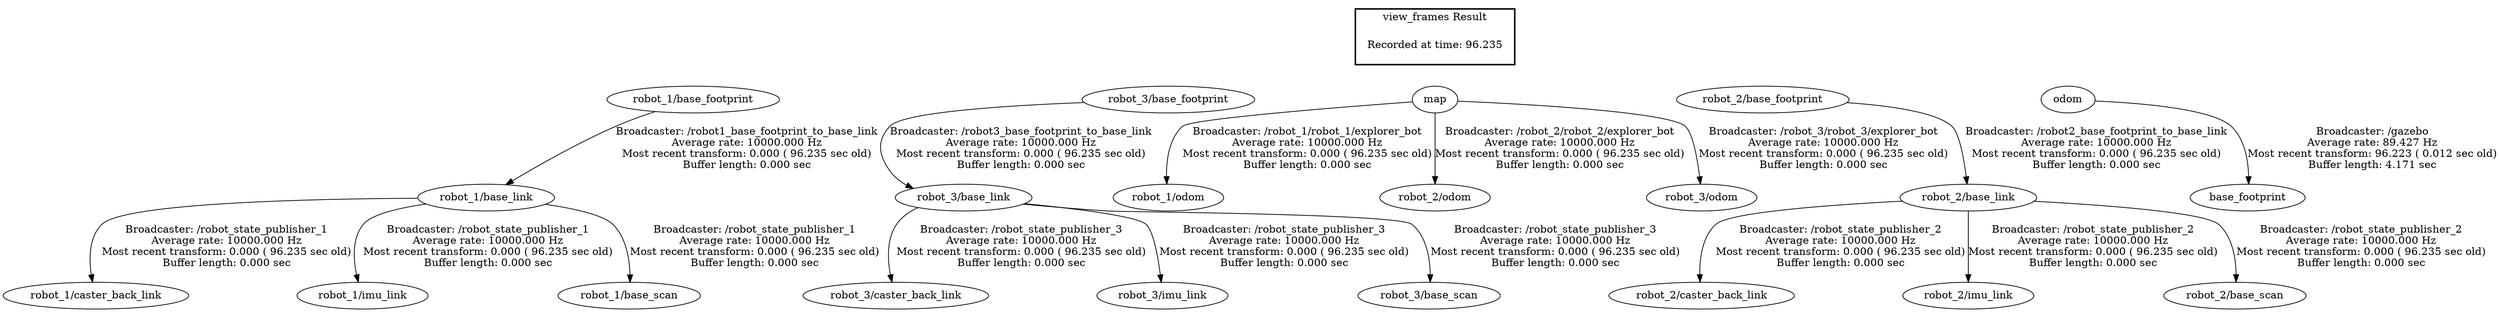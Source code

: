 digraph G {
"robot_1/base_footprint" -> "robot_1/base_link"[label="Broadcaster: /robot1_base_footprint_to_base_link\nAverage rate: 10000.000 Hz\nMost recent transform: 0.000 ( 96.235 sec old)\nBuffer length: 0.000 sec\n"];
"robot_1/base_link" -> "robot_1/caster_back_link"[label="Broadcaster: /robot_state_publisher_1\nAverage rate: 10000.000 Hz\nMost recent transform: 0.000 ( 96.235 sec old)\nBuffer length: 0.000 sec\n"];
"robot_1/base_link" -> "robot_1/imu_link"[label="Broadcaster: /robot_state_publisher_1\nAverage rate: 10000.000 Hz\nMost recent transform: 0.000 ( 96.235 sec old)\nBuffer length: 0.000 sec\n"];
"robot_1/base_link" -> "robot_1/base_scan"[label="Broadcaster: /robot_state_publisher_1\nAverage rate: 10000.000 Hz\nMost recent transform: 0.000 ( 96.235 sec old)\nBuffer length: 0.000 sec\n"];
"robot_3/base_footprint" -> "robot_3/base_link"[label="Broadcaster: /robot3_base_footprint_to_base_link\nAverage rate: 10000.000 Hz\nMost recent transform: 0.000 ( 96.235 sec old)\nBuffer length: 0.000 sec\n"];
"robot_3/base_link" -> "robot_3/caster_back_link"[label="Broadcaster: /robot_state_publisher_3\nAverage rate: 10000.000 Hz\nMost recent transform: 0.000 ( 96.235 sec old)\nBuffer length: 0.000 sec\n"];
"robot_3/base_link" -> "robot_3/imu_link"[label="Broadcaster: /robot_state_publisher_3\nAverage rate: 10000.000 Hz\nMost recent transform: 0.000 ( 96.235 sec old)\nBuffer length: 0.000 sec\n"];
"robot_3/base_link" -> "robot_3/base_scan"[label="Broadcaster: /robot_state_publisher_3\nAverage rate: 10000.000 Hz\nMost recent transform: 0.000 ( 96.235 sec old)\nBuffer length: 0.000 sec\n"];
"map" -> "robot_1/odom"[label="Broadcaster: /robot_1/robot_1/explorer_bot\nAverage rate: 10000.000 Hz\nMost recent transform: 0.000 ( 96.235 sec old)\nBuffer length: 0.000 sec\n"];
"map" -> "robot_2/odom"[label="Broadcaster: /robot_2/robot_2/explorer_bot\nAverage rate: 10000.000 Hz\nMost recent transform: 0.000 ( 96.235 sec old)\nBuffer length: 0.000 sec\n"];
"map" -> "robot_3/odom"[label="Broadcaster: /robot_3/robot_3/explorer_bot\nAverage rate: 10000.000 Hz\nMost recent transform: 0.000 ( 96.235 sec old)\nBuffer length: 0.000 sec\n"];
"robot_2/base_footprint" -> "robot_2/base_link"[label="Broadcaster: /robot2_base_footprint_to_base_link\nAverage rate: 10000.000 Hz\nMost recent transform: 0.000 ( 96.235 sec old)\nBuffer length: 0.000 sec\n"];
"robot_2/base_link" -> "robot_2/caster_back_link"[label="Broadcaster: /robot_state_publisher_2\nAverage rate: 10000.000 Hz\nMost recent transform: 0.000 ( 96.235 sec old)\nBuffer length: 0.000 sec\n"];
"robot_2/base_link" -> "robot_2/imu_link"[label="Broadcaster: /robot_state_publisher_2\nAverage rate: 10000.000 Hz\nMost recent transform: 0.000 ( 96.235 sec old)\nBuffer length: 0.000 sec\n"];
"robot_2/base_link" -> "robot_2/base_scan"[label="Broadcaster: /robot_state_publisher_2\nAverage rate: 10000.000 Hz\nMost recent transform: 0.000 ( 96.235 sec old)\nBuffer length: 0.000 sec\n"];
"odom" -> "base_footprint"[label="Broadcaster: /gazebo\nAverage rate: 89.427 Hz\nMost recent transform: 96.223 ( 0.012 sec old)\nBuffer length: 4.171 sec\n"];
edge [style=invis];
 subgraph cluster_legend { style=bold; color=black; label ="view_frames Result";
"Recorded at time: 96.235"[ shape=plaintext ] ;
 }->"robot_1/base_footprint";
edge [style=invis];
 subgraph cluster_legend { style=bold; color=black; label ="view_frames Result";
"Recorded at time: 96.235"[ shape=plaintext ] ;
 }->"robot_3/base_footprint";
edge [style=invis];
 subgraph cluster_legend { style=bold; color=black; label ="view_frames Result";
"Recorded at time: 96.235"[ shape=plaintext ] ;
 }->"map";
edge [style=invis];
 subgraph cluster_legend { style=bold; color=black; label ="view_frames Result";
"Recorded at time: 96.235"[ shape=plaintext ] ;
 }->"robot_2/base_footprint";
edge [style=invis];
 subgraph cluster_legend { style=bold; color=black; label ="view_frames Result";
"Recorded at time: 96.235"[ shape=plaintext ] ;
 }->"odom";
}